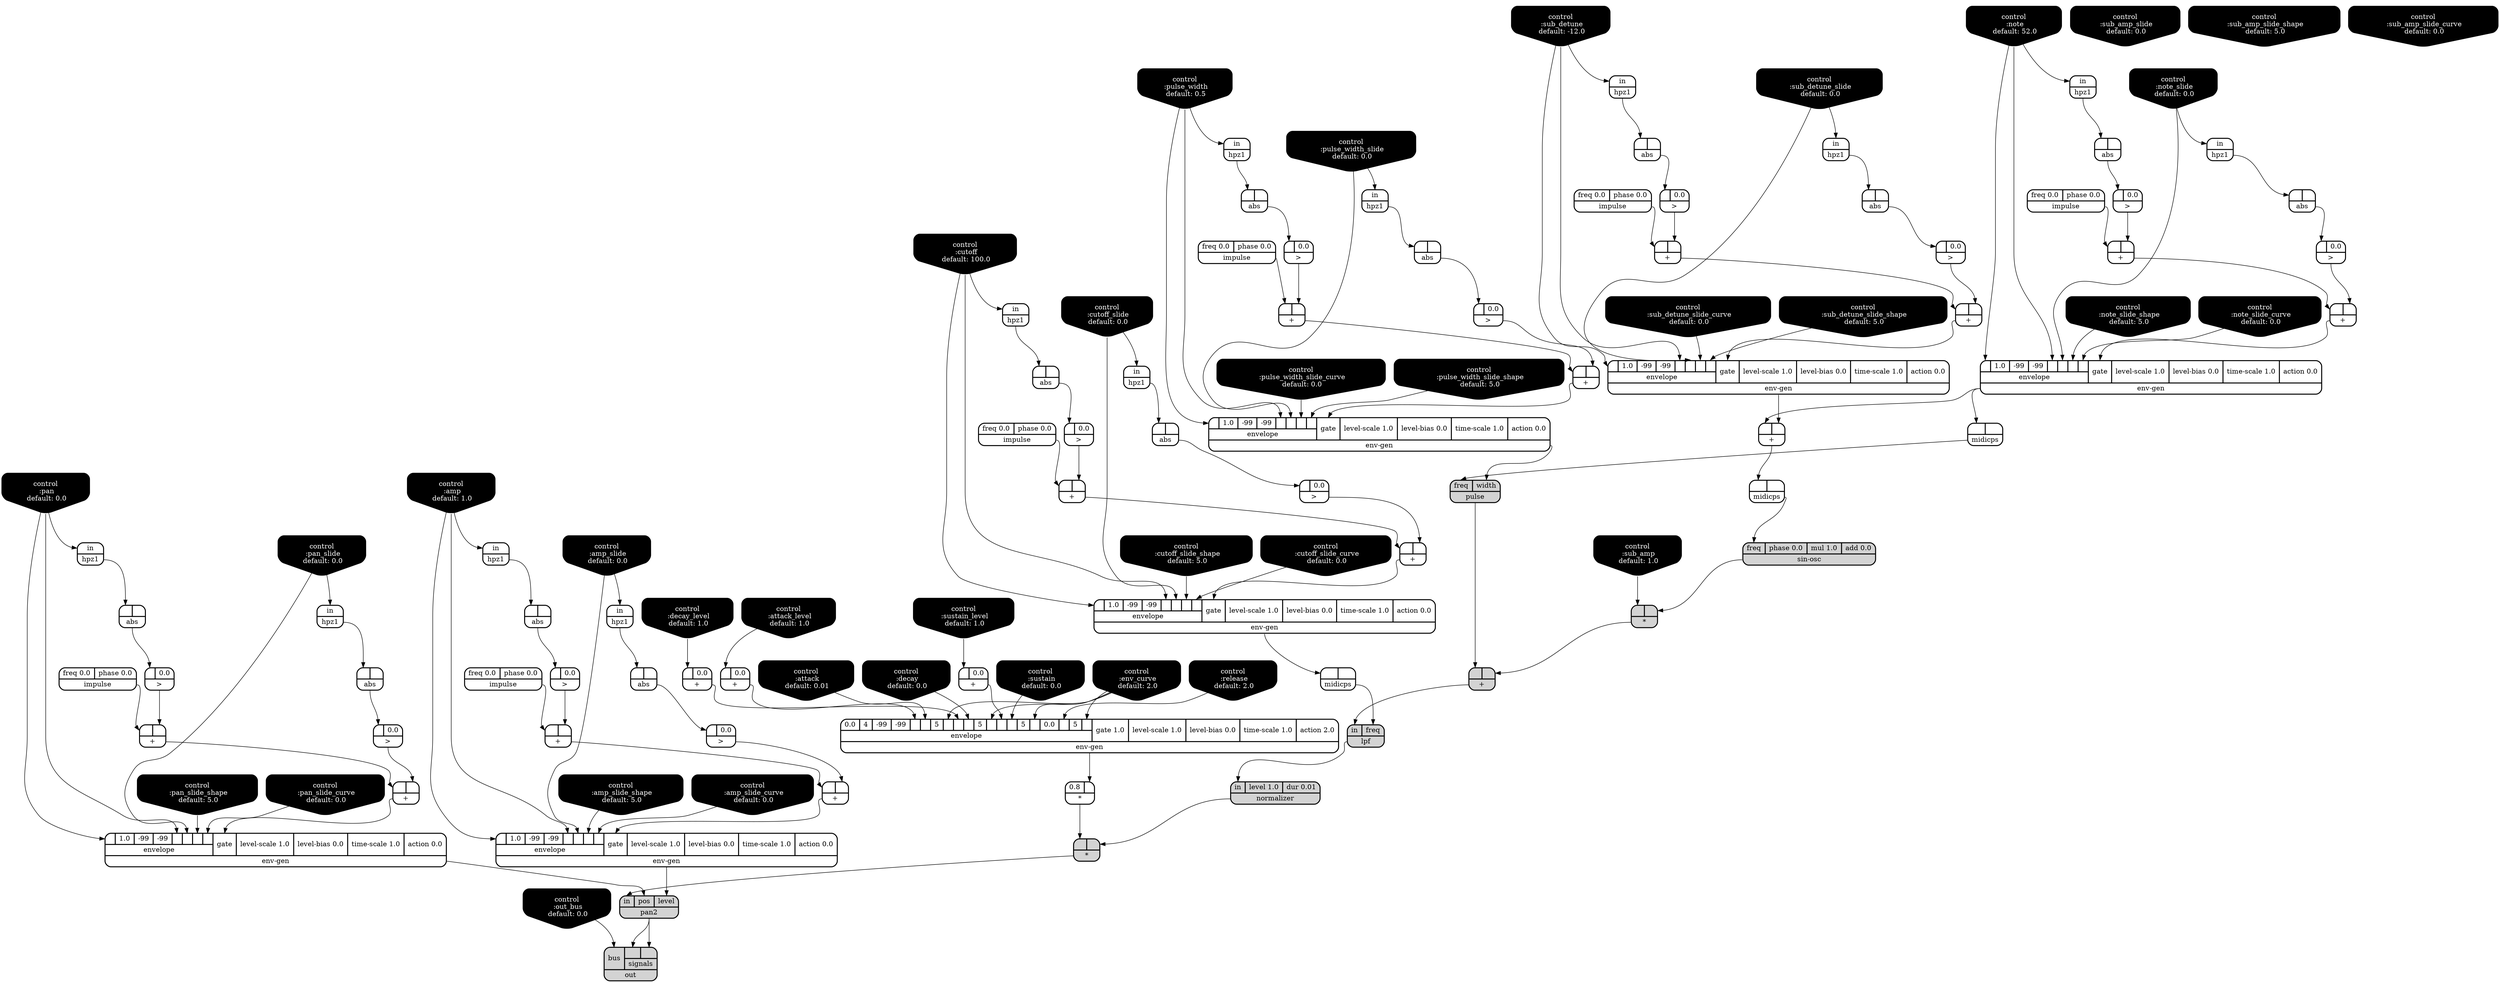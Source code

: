 digraph synthdef {
92 [label = "{{ <a> |<b> } |<__UG_NAME__>* }" style="filled, bold, rounded"  shape=record rankdir=LR];
103 [label = "{{ <a> 0.8|<b> } |<__UG_NAME__>* }" style="bold, rounded" shape=record rankdir=LR];
107 [label = "{{ <a> |<b> } |<__UG_NAME__>* }" style="filled, bold, rounded"  shape=record rankdir=LR];
44 [label = "{{ <a> |<b> } |<__UG_NAME__>+ }" style="bold, rounded" shape=record rankdir=LR];
48 [label = "{{ <a> |<b> } |<__UG_NAME__>+ }" style="bold, rounded" shape=record rankdir=LR];
50 [label = "{{ <a> |<b> 0.0} |<__UG_NAME__>+ }" style="bold, rounded" shape=record rankdir=LR];
55 [label = "{{ <a> |<b> } |<__UG_NAME__>+ }" style="bold, rounded" shape=record rankdir=LR];
59 [label = "{{ <a> |<b> } |<__UG_NAME__>+ }" style="bold, rounded" shape=record rankdir=LR];
63 [label = "{{ <a> |<b> } |<__UG_NAME__>+ }" style="bold, rounded" shape=record rankdir=LR];
67 [label = "{{ <a> |<b> } |<__UG_NAME__>+ }" style="bold, rounded" shape=record rankdir=LR];
76 [label = "{{ <a> |<b> } |<__UG_NAME__>+ }" style="bold, rounded" shape=record rankdir=LR];
80 [label = "{{ <a> |<b> } |<__UG_NAME__>+ }" style="bold, rounded" shape=record rankdir=LR];
82 [label = "{{ <a> |<b> } |<__UG_NAME__>+ }" style="bold, rounded" shape=record rankdir=LR];
90 [label = "{{ <a> |<b> } |<__UG_NAME__>+ }" style="bold, rounded" shape=record rankdir=LR];
96 [label = "{{ <a> |<b> } |<__UG_NAME__>+ }" style="bold, rounded" shape=record rankdir=LR];
99 [label = "{{ <a> |<b> 0.0} |<__UG_NAME__>+ }" style="bold, rounded" shape=record rankdir=LR];
101 [label = "{{ <a> |<b> 0.0} |<__UG_NAME__>+ }" style="bold, rounded" shape=record rankdir=LR];
104 [label = "{{ <a> |<b> } |<__UG_NAME__>+ }" style="filled, bold, rounded"  shape=record rankdir=LR];
110 [label = "{{ <a> |<b> } |<__UG_NAME__>+ }" style="bold, rounded" shape=record rankdir=LR];
111 [label = "{{ <a> |<b> } |<__UG_NAME__>+ }" style="bold, rounded" shape=record rankdir=LR];
39 [label = "{{ <a> |<b> 0.0} |<__UG_NAME__>\> }" style="bold, rounded" shape=record rankdir=LR];
43 [label = "{{ <a> |<b> 0.0} |<__UG_NAME__>\> }" style="bold, rounded" shape=record rankdir=LR];
47 [label = "{{ <a> |<b> 0.0} |<__UG_NAME__>\> }" style="bold, rounded" shape=record rankdir=LR];
54 [label = "{{ <a> |<b> 0.0} |<__UG_NAME__>\> }" style="bold, rounded" shape=record rankdir=LR];
58 [label = "{{ <a> |<b> 0.0} |<__UG_NAME__>\> }" style="bold, rounded" shape=record rankdir=LR];
66 [label = "{{ <a> |<b> 0.0} |<__UG_NAME__>\> }" style="bold, rounded" shape=record rankdir=LR];
75 [label = "{{ <a> |<b> 0.0} |<__UG_NAME__>\> }" style="bold, rounded" shape=record rankdir=LR];
79 [label = "{{ <a> |<b> 0.0} |<__UG_NAME__>\> }" style="bold, rounded" shape=record rankdir=LR];
89 [label = "{{ <a> |<b> 0.0} |<__UG_NAME__>\> }" style="bold, rounded" shape=record rankdir=LR];
95 [label = "{{ <a> |<b> 0.0} |<__UG_NAME__>\> }" style="bold, rounded" shape=record rankdir=LR];
100 [label = "{{ <a> |<b> 0.0} |<__UG_NAME__>\> }" style="bold, rounded" shape=record rankdir=LR];
109 [label = "{{ <a> |<b> 0.0} |<__UG_NAME__>\> }" style="bold, rounded" shape=record rankdir=LR];
38 [label = "{{ <a> |<b> } |<__UG_NAME__>abs }" style="bold, rounded" shape=record rankdir=LR];
42 [label = "{{ <a> |<b> } |<__UG_NAME__>abs }" style="bold, rounded" shape=record rankdir=LR];
46 [label = "{{ <a> |<b> } |<__UG_NAME__>abs }" style="bold, rounded" shape=record rankdir=LR];
53 [label = "{{ <a> |<b> } |<__UG_NAME__>abs }" style="bold, rounded" shape=record rankdir=LR];
57 [label = "{{ <a> |<b> } |<__UG_NAME__>abs }" style="bold, rounded" shape=record rankdir=LR];
65 [label = "{{ <a> |<b> } |<__UG_NAME__>abs }" style="bold, rounded" shape=record rankdir=LR];
70 [label = "{{ <a> |<b> } |<__UG_NAME__>abs }" style="bold, rounded" shape=record rankdir=LR];
74 [label = "{{ <a> |<b> } |<__UG_NAME__>abs }" style="bold, rounded" shape=record rankdir=LR];
78 [label = "{{ <a> |<b> } |<__UG_NAME__>abs }" style="bold, rounded" shape=record rankdir=LR];
86 [label = "{{ <a> |<b> } |<__UG_NAME__>abs }" style="bold, rounded" shape=record rankdir=LR];
88 [label = "{{ <a> |<b> } |<__UG_NAME__>abs }" style="bold, rounded" shape=record rankdir=LR];
94 [label = "{{ <a> |<b> } |<__UG_NAME__>abs }" style="bold, rounded" shape=record rankdir=LR];
0 [label = "control
 :note
 default: 52.0" shape=invhouse style="rounded, filled, bold" fillcolor=black fontcolor=white ]; 
1 [label = "control
 :note_slide
 default: 0.0" shape=invhouse style="rounded, filled, bold" fillcolor=black fontcolor=white ]; 
2 [label = "control
 :note_slide_shape
 default: 5.0" shape=invhouse style="rounded, filled, bold" fillcolor=black fontcolor=white ]; 
3 [label = "control
 :note_slide_curve
 default: 0.0" shape=invhouse style="rounded, filled, bold" fillcolor=black fontcolor=white ]; 
4 [label = "control
 :amp
 default: 1.0" shape=invhouse style="rounded, filled, bold" fillcolor=black fontcolor=white ]; 
5 [label = "control
 :amp_slide
 default: 0.0" shape=invhouse style="rounded, filled, bold" fillcolor=black fontcolor=white ]; 
6 [label = "control
 :amp_slide_shape
 default: 5.0" shape=invhouse style="rounded, filled, bold" fillcolor=black fontcolor=white ]; 
7 [label = "control
 :amp_slide_curve
 default: 0.0" shape=invhouse style="rounded, filled, bold" fillcolor=black fontcolor=white ]; 
8 [label = "control
 :pan
 default: 0.0" shape=invhouse style="rounded, filled, bold" fillcolor=black fontcolor=white ]; 
9 [label = "control
 :pan_slide
 default: 0.0" shape=invhouse style="rounded, filled, bold" fillcolor=black fontcolor=white ]; 
10 [label = "control
 :pan_slide_shape
 default: 5.0" shape=invhouse style="rounded, filled, bold" fillcolor=black fontcolor=white ]; 
11 [label = "control
 :pan_slide_curve
 default: 0.0" shape=invhouse style="rounded, filled, bold" fillcolor=black fontcolor=white ]; 
12 [label = "control
 :attack
 default: 0.01" shape=invhouse style="rounded, filled, bold" fillcolor=black fontcolor=white ]; 
13 [label = "control
 :decay
 default: 0.0" shape=invhouse style="rounded, filled, bold" fillcolor=black fontcolor=white ]; 
14 [label = "control
 :sustain
 default: 0.0" shape=invhouse style="rounded, filled, bold" fillcolor=black fontcolor=white ]; 
15 [label = "control
 :release
 default: 2.0" shape=invhouse style="rounded, filled, bold" fillcolor=black fontcolor=white ]; 
16 [label = "control
 :attack_level
 default: 1.0" shape=invhouse style="rounded, filled, bold" fillcolor=black fontcolor=white ]; 
17 [label = "control
 :decay_level
 default: 1.0" shape=invhouse style="rounded, filled, bold" fillcolor=black fontcolor=white ]; 
18 [label = "control
 :sustain_level
 default: 1.0" shape=invhouse style="rounded, filled, bold" fillcolor=black fontcolor=white ]; 
19 [label = "control
 :env_curve
 default: 2.0" shape=invhouse style="rounded, filled, bold" fillcolor=black fontcolor=white ]; 
20 [label = "control
 :cutoff
 default: 100.0" shape=invhouse style="rounded, filled, bold" fillcolor=black fontcolor=white ]; 
21 [label = "control
 :cutoff_slide
 default: 0.0" shape=invhouse style="rounded, filled, bold" fillcolor=black fontcolor=white ]; 
22 [label = "control
 :cutoff_slide_shape
 default: 5.0" shape=invhouse style="rounded, filled, bold" fillcolor=black fontcolor=white ]; 
23 [label = "control
 :cutoff_slide_curve
 default: 0.0" shape=invhouse style="rounded, filled, bold" fillcolor=black fontcolor=white ]; 
24 [label = "control
 :pulse_width
 default: 0.5" shape=invhouse style="rounded, filled, bold" fillcolor=black fontcolor=white ]; 
25 [label = "control
 :pulse_width_slide
 default: 0.0" shape=invhouse style="rounded, filled, bold" fillcolor=black fontcolor=white ]; 
26 [label = "control
 :pulse_width_slide_shape
 default: 5.0" shape=invhouse style="rounded, filled, bold" fillcolor=black fontcolor=white ]; 
27 [label = "control
 :pulse_width_slide_curve
 default: 0.0" shape=invhouse style="rounded, filled, bold" fillcolor=black fontcolor=white ]; 
28 [label = "control
 :sub_amp
 default: 1.0" shape=invhouse style="rounded, filled, bold" fillcolor=black fontcolor=white ]; 
29 [label = "control
 :sub_amp_slide
 default: 0.0" shape=invhouse style="rounded, filled, bold" fillcolor=black fontcolor=white ]; 
30 [label = "control
 :sub_amp_slide_shape
 default: 5.0" shape=invhouse style="rounded, filled, bold" fillcolor=black fontcolor=white ]; 
31 [label = "control
 :sub_amp_slide_curve
 default: 0.0" shape=invhouse style="rounded, filled, bold" fillcolor=black fontcolor=white ]; 
32 [label = "control
 :sub_detune
 default: -12.0" shape=invhouse style="rounded, filled, bold" fillcolor=black fontcolor=white ]; 
33 [label = "control
 :sub_detune_slide
 default: 0.0" shape=invhouse style="rounded, filled, bold" fillcolor=black fontcolor=white ]; 
34 [label = "control
 :sub_detune_slide_shape
 default: 5.0" shape=invhouse style="rounded, filled, bold" fillcolor=black fontcolor=white ]; 
35 [label = "control
 :sub_detune_slide_curve
 default: 0.0" shape=invhouse style="rounded, filled, bold" fillcolor=black fontcolor=white ]; 
36 [label = "control
 :out_bus
 default: 0.0" shape=invhouse style="rounded, filled, bold" fillcolor=black fontcolor=white ]; 
49 [label = "{{ {{<envelope___control___0>|1.0|-99|-99|<envelope___control___4>|<envelope___control___5>|<envelope___control___6>|<envelope___control___7>}|envelope}|<gate> gate|<level____scale> level-scale 1.0|<level____bias> level-bias 0.0|<time____scale> time-scale 1.0|<action> action 0.0} |<__UG_NAME__>env-gen }" style="bold, rounded" shape=record rankdir=LR];
60 [label = "{{ {{<envelope___control___0>|1.0|-99|-99|<envelope___control___4>|<envelope___control___5>|<envelope___control___6>|<envelope___control___7>}|envelope}|<gate> gate|<level____scale> level-scale 1.0|<level____bias> level-bias 0.0|<time____scale> time-scale 1.0|<action> action 0.0} |<__UG_NAME__>env-gen }" style="bold, rounded" shape=record rankdir=LR];
68 [label = "{{ {{<envelope___control___0>|1.0|-99|-99|<envelope___control___4>|<envelope___control___5>|<envelope___control___6>|<envelope___control___7>}|envelope}|<gate> gate|<level____scale> level-scale 1.0|<level____bias> level-bias 0.0|<time____scale> time-scale 1.0|<action> action 0.0} |<__UG_NAME__>env-gen }" style="bold, rounded" shape=record rankdir=LR];
81 [label = "{{ {{<envelope___control___0>|1.0|-99|-99|<envelope___control___4>|<envelope___control___5>|<envelope___control___6>|<envelope___control___7>}|envelope}|<gate> gate|<level____scale> level-scale 1.0|<level____bias> level-bias 0.0|<time____scale> time-scale 1.0|<action> action 0.0} |<__UG_NAME__>env-gen }" style="bold, rounded" shape=record rankdir=LR];
102 [label = "{{ {{0.0|4|-99|-99|<envelope___binary____op____u____gen___4>|<envelope___control___5>|5|<envelope___control___7>|<envelope___binary____op____u____gen___8>|<envelope___control___9>|5|<envelope___control___11>|<envelope___binary____op____u____gen___12>|<envelope___control___13>|5|<envelope___control___15>|0.0|<envelope___control___17>|5|<envelope___control___19>}|envelope}|<gate> gate 1.0|<level____scale> level-scale 1.0|<level____bias> level-bias 0.0|<time____scale> time-scale 1.0|<action> action 2.0} |<__UG_NAME__>env-gen }" style="bold, rounded" shape=record rankdir=LR];
108 [label = "{{ {{<envelope___control___0>|1.0|-99|-99|<envelope___control___4>|<envelope___control___5>|<envelope___control___6>|<envelope___control___7>}|envelope}|<gate> gate|<level____scale> level-scale 1.0|<level____bias> level-bias 0.0|<time____scale> time-scale 1.0|<action> action 0.0} |<__UG_NAME__>env-gen }" style="bold, rounded" shape=record rankdir=LR];
112 [label = "{{ {{<envelope___control___0>|1.0|-99|-99|<envelope___control___4>|<envelope___control___5>|<envelope___control___6>|<envelope___control___7>}|envelope}|<gate> gate|<level____scale> level-scale 1.0|<level____bias> level-bias 0.0|<time____scale> time-scale 1.0|<action> action 0.0} |<__UG_NAME__>env-gen }" style="bold, rounded" shape=record rankdir=LR];
37 [label = "{{ <in> in} |<__UG_NAME__>hpz1 }" style="bold, rounded" shape=record rankdir=LR];
41 [label = "{{ <in> in} |<__UG_NAME__>hpz1 }" style="bold, rounded" shape=record rankdir=LR];
45 [label = "{{ <in> in} |<__UG_NAME__>hpz1 }" style="bold, rounded" shape=record rankdir=LR];
52 [label = "{{ <in> in} |<__UG_NAME__>hpz1 }" style="bold, rounded" shape=record rankdir=LR];
56 [label = "{{ <in> in} |<__UG_NAME__>hpz1 }" style="bold, rounded" shape=record rankdir=LR];
64 [label = "{{ <in> in} |<__UG_NAME__>hpz1 }" style="bold, rounded" shape=record rankdir=LR];
69 [label = "{{ <in> in} |<__UG_NAME__>hpz1 }" style="bold, rounded" shape=record rankdir=LR];
71 [label = "{{ <in> in} |<__UG_NAME__>hpz1 }" style="bold, rounded" shape=record rankdir=LR];
73 [label = "{{ <in> in} |<__UG_NAME__>hpz1 }" style="bold, rounded" shape=record rankdir=LR];
77 [label = "{{ <in> in} |<__UG_NAME__>hpz1 }" style="bold, rounded" shape=record rankdir=LR];
85 [label = "{{ <in> in} |<__UG_NAME__>hpz1 }" style="bold, rounded" shape=record rankdir=LR];
93 [label = "{{ <in> in} |<__UG_NAME__>hpz1 }" style="bold, rounded" shape=record rankdir=LR];
40 [label = "{{ <freq> freq 0.0|<phase> phase 0.0} |<__UG_NAME__>impulse }" style="bold, rounded" shape=record rankdir=LR];
51 [label = "{{ <freq> freq 0.0|<phase> phase 0.0} |<__UG_NAME__>impulse }" style="bold, rounded" shape=record rankdir=LR];
62 [label = "{{ <freq> freq 0.0|<phase> phase 0.0} |<__UG_NAME__>impulse }" style="bold, rounded" shape=record rankdir=LR];
72 [label = "{{ <freq> freq 0.0|<phase> phase 0.0} |<__UG_NAME__>impulse }" style="bold, rounded" shape=record rankdir=LR];
87 [label = "{{ <freq> freq 0.0|<phase> phase 0.0} |<__UG_NAME__>impulse }" style="bold, rounded" shape=record rankdir=LR];
91 [label = "{{ <freq> freq 0.0|<phase> phase 0.0} |<__UG_NAME__>impulse }" style="bold, rounded" shape=record rankdir=LR];
105 [label = "{{ <in> in|<freq> freq} |<__UG_NAME__>lpf }" style="filled, bold, rounded"  shape=record rankdir=LR];
61 [label = "{{ <a> |<b> } |<__UG_NAME__>midicps }" style="bold, rounded" shape=record rankdir=LR];
83 [label = "{{ <a> |<b> } |<__UG_NAME__>midicps }" style="bold, rounded" shape=record rankdir=LR];
97 [label = "{{ <a> |<b> } |<__UG_NAME__>midicps }" style="bold, rounded" shape=record rankdir=LR];
106 [label = "{{ <in> in|<level> level 1.0|<dur> dur 0.01} |<__UG_NAME__>normalizer }" style="filled, bold, rounded"  shape=record rankdir=LR];
114 [label = "{{ <bus> bus|{{<signals___pan2___0>|<signals___pan2___1>}|signals}} |<__UG_NAME__>out }" style="filled, bold, rounded"  shape=record rankdir=LR];
113 [label = "{{ <in> in|<pos> pos|<level> level} |<__UG_NAME__>pan2 }" style="filled, bold, rounded"  shape=record rankdir=LR];
98 [label = "{{ <freq> freq|<width> width} |<__UG_NAME__>pulse }" style="filled, bold, rounded"  shape=record rankdir=LR];
84 [label = "{{ <freq> freq|<phase> phase 0.0|<mul> mul 1.0|<add> add 0.0} |<__UG_NAME__>sin-osc }" style="filled, bold, rounded"  shape=record rankdir=LR];

84:__UG_NAME__ -> 92:b ;
28:__UG_NAME__ -> 92:a ;
102:__UG_NAME__ -> 103:b ;
106:__UG_NAME__ -> 107:b ;
103:__UG_NAME__ -> 107:a ;
43:__UG_NAME__ -> 44:b ;
40:__UG_NAME__ -> 44:a ;
47:__UG_NAME__ -> 48:b ;
44:__UG_NAME__ -> 48:a ;
17:__UG_NAME__ -> 50:a ;
54:__UG_NAME__ -> 55:b ;
51:__UG_NAME__ -> 55:a ;
58:__UG_NAME__ -> 59:b ;
55:__UG_NAME__ -> 59:a ;
39:__UG_NAME__ -> 63:b ;
62:__UG_NAME__ -> 63:a ;
66:__UG_NAME__ -> 67:b ;
63:__UG_NAME__ -> 67:a ;
75:__UG_NAME__ -> 76:b ;
72:__UG_NAME__ -> 76:a ;
79:__UG_NAME__ -> 80:b ;
76:__UG_NAME__ -> 80:a ;
81:__UG_NAME__ -> 82:b ;
49:__UG_NAME__ -> 82:a ;
89:__UG_NAME__ -> 90:b ;
87:__UG_NAME__ -> 90:a ;
95:__UG_NAME__ -> 96:b ;
90:__UG_NAME__ -> 96:a ;
16:__UG_NAME__ -> 99:a ;
18:__UG_NAME__ -> 101:a ;
92:__UG_NAME__ -> 104:b ;
98:__UG_NAME__ -> 104:a ;
109:__UG_NAME__ -> 110:b ;
91:__UG_NAME__ -> 110:a ;
100:__UG_NAME__ -> 111:b ;
110:__UG_NAME__ -> 111:a ;
38:__UG_NAME__ -> 39:a ;
42:__UG_NAME__ -> 43:a ;
46:__UG_NAME__ -> 47:a ;
53:__UG_NAME__ -> 54:a ;
57:__UG_NAME__ -> 58:a ;
65:__UG_NAME__ -> 66:a ;
74:__UG_NAME__ -> 75:a ;
78:__UG_NAME__ -> 79:a ;
88:__UG_NAME__ -> 89:a ;
86:__UG_NAME__ -> 95:a ;
94:__UG_NAME__ -> 100:a ;
70:__UG_NAME__ -> 109:a ;
37:__UG_NAME__ -> 38:a ;
41:__UG_NAME__ -> 42:a ;
45:__UG_NAME__ -> 46:a ;
52:__UG_NAME__ -> 53:a ;
56:__UG_NAME__ -> 57:a ;
64:__UG_NAME__ -> 65:a ;
69:__UG_NAME__ -> 70:a ;
73:__UG_NAME__ -> 74:a ;
77:__UG_NAME__ -> 78:a ;
85:__UG_NAME__ -> 86:a ;
71:__UG_NAME__ -> 88:a ;
93:__UG_NAME__ -> 94:a ;
48:__UG_NAME__ -> 49:gate ;
0:__UG_NAME__ -> 49:envelope___control___0 ;
0:__UG_NAME__ -> 49:envelope___control___4 ;
1:__UG_NAME__ -> 49:envelope___control___5 ;
2:__UG_NAME__ -> 49:envelope___control___6 ;
3:__UG_NAME__ -> 49:envelope___control___7 ;
59:__UG_NAME__ -> 60:gate ;
20:__UG_NAME__ -> 60:envelope___control___0 ;
20:__UG_NAME__ -> 60:envelope___control___4 ;
21:__UG_NAME__ -> 60:envelope___control___5 ;
22:__UG_NAME__ -> 60:envelope___control___6 ;
23:__UG_NAME__ -> 60:envelope___control___7 ;
67:__UG_NAME__ -> 68:gate ;
24:__UG_NAME__ -> 68:envelope___control___0 ;
24:__UG_NAME__ -> 68:envelope___control___4 ;
25:__UG_NAME__ -> 68:envelope___control___5 ;
27:__UG_NAME__ -> 68:envelope___control___6 ;
26:__UG_NAME__ -> 68:envelope___control___7 ;
80:__UG_NAME__ -> 81:gate ;
32:__UG_NAME__ -> 81:envelope___control___0 ;
32:__UG_NAME__ -> 81:envelope___control___4 ;
33:__UG_NAME__ -> 81:envelope___control___5 ;
35:__UG_NAME__ -> 81:envelope___control___6 ;
34:__UG_NAME__ -> 81:envelope___control___7 ;
99:__UG_NAME__ -> 102:envelope___binary____op____u____gen___4 ;
12:__UG_NAME__ -> 102:envelope___control___5 ;
19:__UG_NAME__ -> 102:envelope___control___7 ;
50:__UG_NAME__ -> 102:envelope___binary____op____u____gen___8 ;
13:__UG_NAME__ -> 102:envelope___control___9 ;
19:__UG_NAME__ -> 102:envelope___control___11 ;
101:__UG_NAME__ -> 102:envelope___binary____op____u____gen___12 ;
14:__UG_NAME__ -> 102:envelope___control___13 ;
19:__UG_NAME__ -> 102:envelope___control___15 ;
15:__UG_NAME__ -> 102:envelope___control___17 ;
19:__UG_NAME__ -> 102:envelope___control___19 ;
96:__UG_NAME__ -> 108:gate ;
8:__UG_NAME__ -> 108:envelope___control___0 ;
8:__UG_NAME__ -> 108:envelope___control___4 ;
9:__UG_NAME__ -> 108:envelope___control___5 ;
10:__UG_NAME__ -> 108:envelope___control___6 ;
11:__UG_NAME__ -> 108:envelope___control___7 ;
111:__UG_NAME__ -> 112:gate ;
4:__UG_NAME__ -> 112:envelope___control___0 ;
4:__UG_NAME__ -> 112:envelope___control___4 ;
5:__UG_NAME__ -> 112:envelope___control___5 ;
6:__UG_NAME__ -> 112:envelope___control___6 ;
7:__UG_NAME__ -> 112:envelope___control___7 ;
24:__UG_NAME__ -> 37:in ;
0:__UG_NAME__ -> 41:in ;
1:__UG_NAME__ -> 45:in ;
20:__UG_NAME__ -> 52:in ;
21:__UG_NAME__ -> 56:in ;
25:__UG_NAME__ -> 64:in ;
4:__UG_NAME__ -> 69:in ;
8:__UG_NAME__ -> 71:in ;
32:__UG_NAME__ -> 73:in ;
33:__UG_NAME__ -> 77:in ;
9:__UG_NAME__ -> 85:in ;
5:__UG_NAME__ -> 93:in ;
61:__UG_NAME__ -> 105:freq ;
104:__UG_NAME__ -> 105:in ;
60:__UG_NAME__ -> 61:a ;
82:__UG_NAME__ -> 83:a ;
49:__UG_NAME__ -> 97:a ;
105:__UG_NAME__ -> 106:in ;
113:__UG_NAME__ -> 114:signals___pan2___0 ;
113:__UG_NAME__ -> 114:signals___pan2___1 ;
36:__UG_NAME__ -> 114:bus ;
112:__UG_NAME__ -> 113:level ;
108:__UG_NAME__ -> 113:pos ;
107:__UG_NAME__ -> 113:in ;
68:__UG_NAME__ -> 98:width ;
97:__UG_NAME__ -> 98:freq ;
83:__UG_NAME__ -> 84:freq ;

}